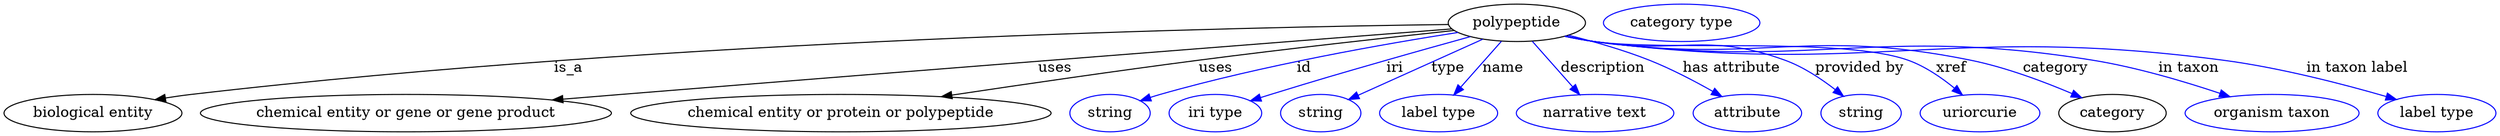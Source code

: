 digraph {
	graph [bb="0,0,2385.7,123"];
	node [label="\N"];
	polypeptide	[height=0.5,
		label=polypeptide,
		pos="1449.1,105",
		width=1.8234];
	"biological entity"	[height=0.5,
		pos="85.142,18",
		width=2.3651];
	polypeptide -> "biological entity"	[label=is_a,
		lp="541.14,61.5",
		pos="e,144.65,30.923 1383.5,103.39 1195.3,101 638.05,89.576 179.14,36 171.18,35.07 162.87,33.886 154.63,32.575"];
	"chemical entity or gene or gene product"	[height=0.5,
		pos="385.14,18",
		width=5.4703];
	polypeptide -> "chemical entity or gene or gene product"	[label=uses,
		lp="1007.6,61.5",
		pos="e,525.59,30.64 1387,99.155 1245.6,88.122 889.2,60.206 591.14,36 573.18,34.541 554.33,33 535.65,31.466"];
	"chemical entity or protein or polypeptide"	[height=0.5,
		pos="801.14,18",
		width=5.5967];
	polypeptide -> "chemical entity or protein or polypeptide"	[label=uses,
		lp="1160.6,61.5",
		pos="e,897.5,33.849 1389.2,97.665 1327.6,91.034 1229.1,80.065 1144.1,69 1064.8,58.67 975.4,45.587 907.75,35.395"];
	id	[color=blue,
		height=0.5,
		label=string,
		pos="1059.1,18",
		width=1.0652];
	polypeptide -> id	[color=blue,
		label=id,
		lp="1245.1,61.5",
		pos="e,1088.1,29.922 1392.8,95.711 1324.4,84.993 1206.1,64.289 1107.1,36 1104,35.113 1100.8,34.133 1097.7,33.106",
		style=solid];
	iri	[color=blue,
		height=0.5,
		label="iri type",
		pos="1160.1,18",
		width=1.2277];
	polypeptide -> iri	[color=blue,
		label=iri,
		lp="1332.1,61.5",
		pos="e,1193.8,29.681 1404.5,91.726 1380.7,85.101 1350.8,76.72 1324.1,69 1275.1,54.785 1262.9,50.997 1214.1,36 1210.6,34.926 1207,33.805 \
1203.4,32.674",
		style=solid];
	type	[color=blue,
		height=0.5,
		label=string,
		pos="1261.1,18",
		width=1.0652];
	polypeptide -> type	[color=blue,
		label=type,
		lp="1383.1,61.5",
		pos="e,1287.7,31.029 1416.4,89.194 1383,74.108 1331.4,50.775 1297,35.202",
		style=solid];
	name	[color=blue,
		height=0.5,
		label="label type",
		pos="1374.1,18",
		width=1.5707];
	polypeptide -> name	[color=blue,
		label=name,
		lp="1436.1,61.5",
		pos="e,1388.7,35.469 1434.3,87.207 1423.3,74.669 1408,57.35 1395.6,43.302",
		style=solid];
	description	[color=blue,
		height=0.5,
		label="narrative text",
		pos="1524.1,18",
		width=2.0943];
	polypeptide -> description	[color=blue,
		label=description,
		lp="1531.6,61.5",
		pos="e,1509.4,35.758 1464,87.207 1475,74.75 1490.1,57.573 1502.5,43.574",
		style=solid];
	"has attribute"	[color=blue,
		height=0.5,
		label=attribute,
		pos="1669.1,18",
		width=1.4443];
	polypeptide -> "has attribute"	[color=blue,
		label="has attribute",
		lp="1655.1,61.5",
		pos="e,1644.6,34.155 1498.5,93.128 1522.4,87.189 1551.2,78.995 1576.1,69 1596.5,60.831 1618.2,49.356 1635.5,39.46",
		style=solid];
	"provided by"	[color=blue,
		height=0.5,
		label=string,
		pos="1777.1,18",
		width=1.0652];
	polypeptide -> "provided by"	[color=blue,
		label="provided by",
		lp="1776.6,61.5",
		pos="e,1760.5,34.514 1495.9,92.299 1504.9,90.322 1514.3,88.445 1523.1,87 1603.8,73.824 1629.5,97.468 1706.1,69 1723.1,62.71 1739.7,51.362 \
1752.6,41.065",
		style=solid];
	xref	[color=blue,
		height=0.5,
		label=uriorcurie,
		pos="1891.1,18",
		width=1.5887];
	polypeptide -> xref	[color=blue,
		label=xref,
		lp="1864.6,61.5",
		pos="e,1874.6,35.461 1495.5,92.112 1504.6,90.127 1514.1,88.295 1523.1,87 1589.2,77.491 1760.3,91.711 1823.1,69 1839.2,63.21 1854.6,52.377 \
1866.8,42.27",
		style=solid];
	category	[height=0.5,
		pos="2018.1,18",
		width=1.4263];
	polypeptide -> category	[color=blue,
		label=category,
		lp="1964.6,61.5",
		pos="e,1988.9,32.804 1495.1,92.127 1504.3,90.114 1514,88.268 1523.1,87 1681.8,64.981 1726.2,101.19 1883.1,69 1916.7,62.111 1953.1,48.252 \
1979.6,36.868",
		style=solid];
	"in taxon"	[color=blue,
		height=0.5,
		label="organism taxon",
		pos="2171.1,18",
		width=2.3109];
	polypeptide -> "in taxon"	[color=blue,
		label="in taxon",
		lp="2092.1,61.5",
		pos="e,2131,33.791 1495.1,92.038 1504.3,90.033 1514,88.212 1523.1,87 1733.5,59.127 1790.7,103.03 2000.1,69 2041.8,62.227 2087.7,48.458 \
2121.4,37.081",
		style=solid];
	"in taxon label"	[color=blue,
		height=0.5,
		label="label type",
		pos="2329.1,18",
		width=1.5707];
	polypeptide -> "in taxon label"	[color=blue,
		label="in taxon label",
		lp="2253.6,61.5",
		pos="e,2290.1,31.234 1495.1,91.981 1504.3,89.981 1514,88.177 1523.1,87 1788.6,52.87 1859.8,104.31 2125.1,69 2179.1,61.823 2239.4,46.028 \
2280.4,34.099",
		style=solid];
	"named thing_category"	[color=blue,
		height=0.5,
		label="category type",
		pos="1607.1,105",
		width=2.0762];
}
